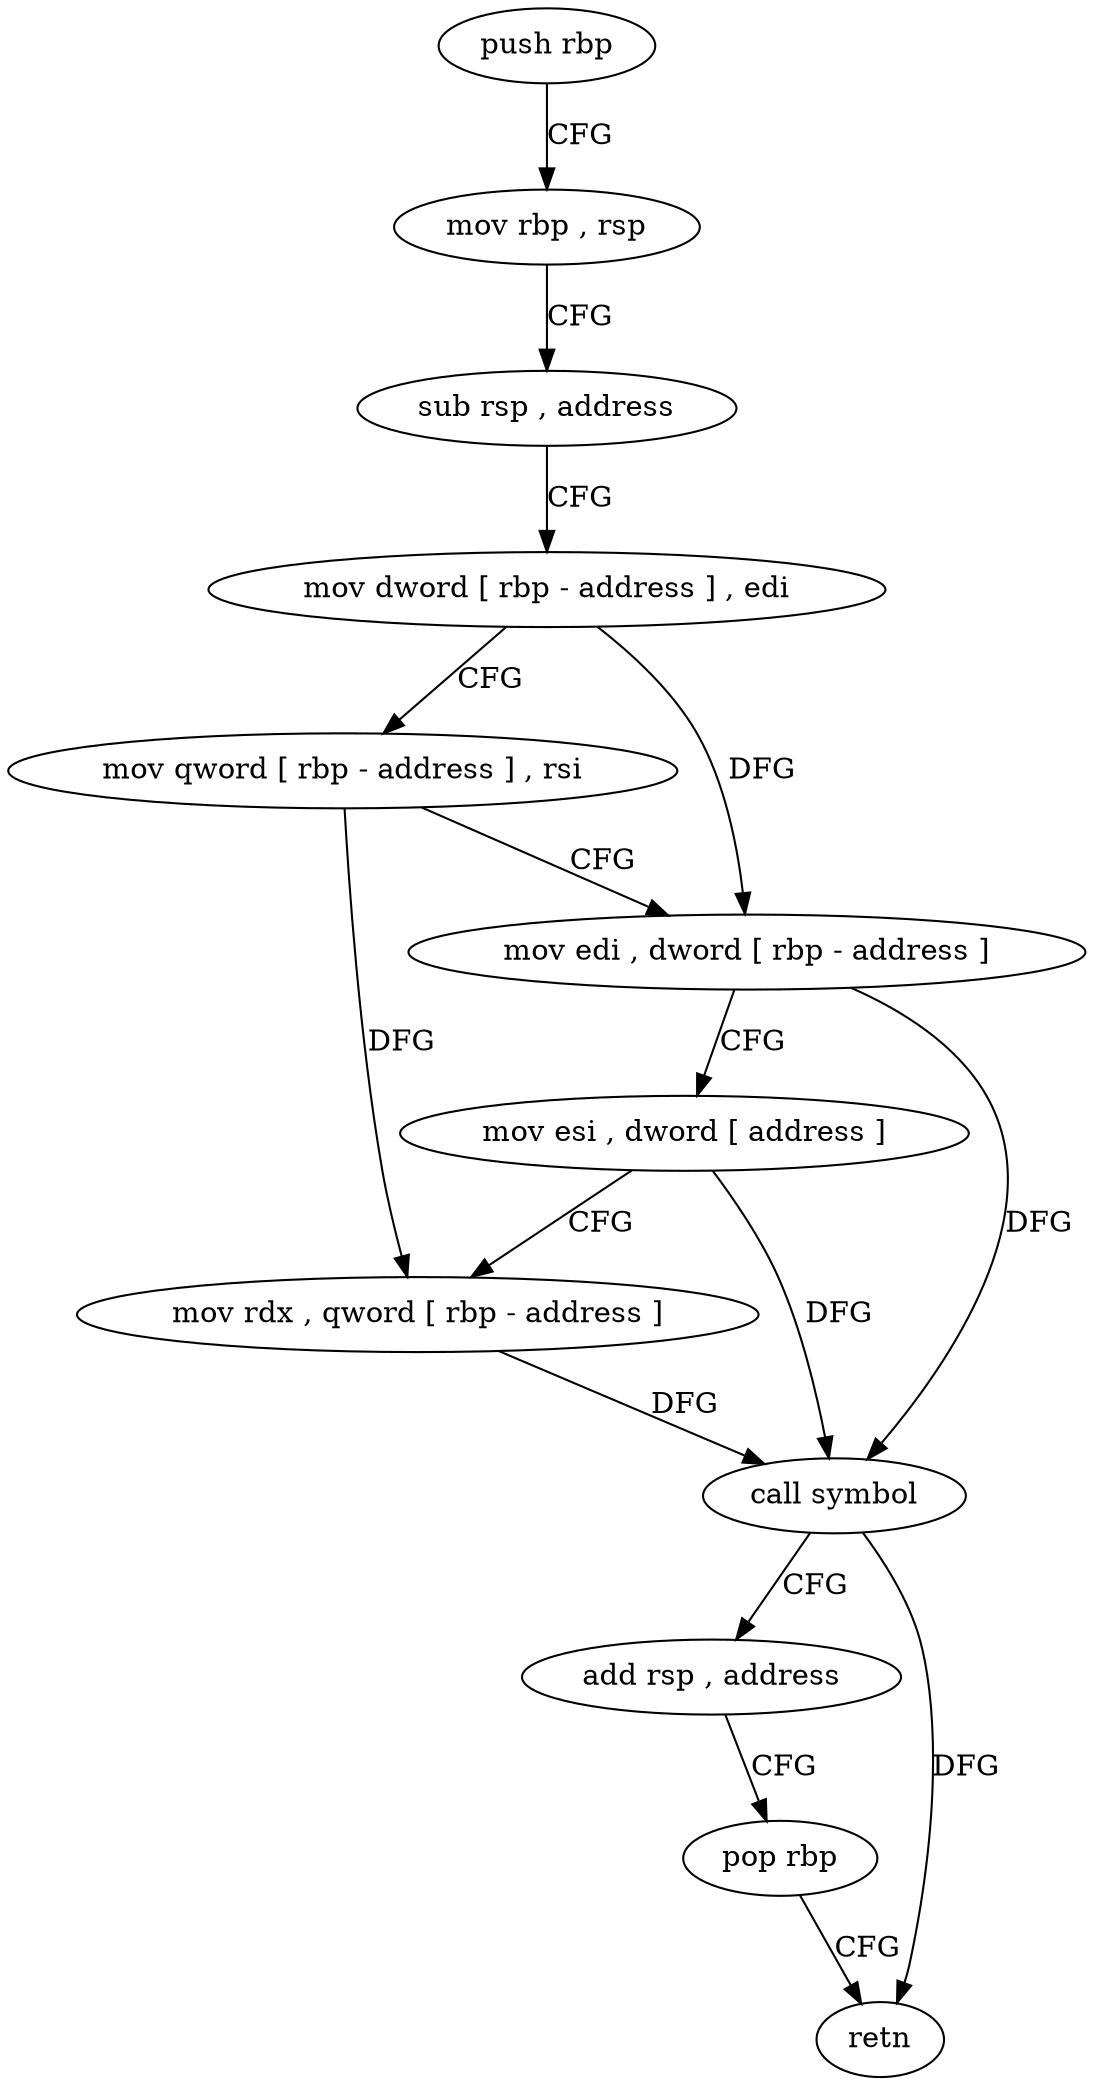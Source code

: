 digraph "func" {
"4249232" [label = "push rbp" ]
"4249233" [label = "mov rbp , rsp" ]
"4249236" [label = "sub rsp , address" ]
"4249240" [label = "mov dword [ rbp - address ] , edi" ]
"4249243" [label = "mov qword [ rbp - address ] , rsi" ]
"4249247" [label = "mov edi , dword [ rbp - address ]" ]
"4249250" [label = "mov esi , dword [ address ]" ]
"4249257" [label = "mov rdx , qword [ rbp - address ]" ]
"4249261" [label = "call symbol" ]
"4249266" [label = "add rsp , address" ]
"4249270" [label = "pop rbp" ]
"4249271" [label = "retn" ]
"4249232" -> "4249233" [ label = "CFG" ]
"4249233" -> "4249236" [ label = "CFG" ]
"4249236" -> "4249240" [ label = "CFG" ]
"4249240" -> "4249243" [ label = "CFG" ]
"4249240" -> "4249247" [ label = "DFG" ]
"4249243" -> "4249247" [ label = "CFG" ]
"4249243" -> "4249257" [ label = "DFG" ]
"4249247" -> "4249250" [ label = "CFG" ]
"4249247" -> "4249261" [ label = "DFG" ]
"4249250" -> "4249257" [ label = "CFG" ]
"4249250" -> "4249261" [ label = "DFG" ]
"4249257" -> "4249261" [ label = "DFG" ]
"4249261" -> "4249266" [ label = "CFG" ]
"4249261" -> "4249271" [ label = "DFG" ]
"4249266" -> "4249270" [ label = "CFG" ]
"4249270" -> "4249271" [ label = "CFG" ]
}
